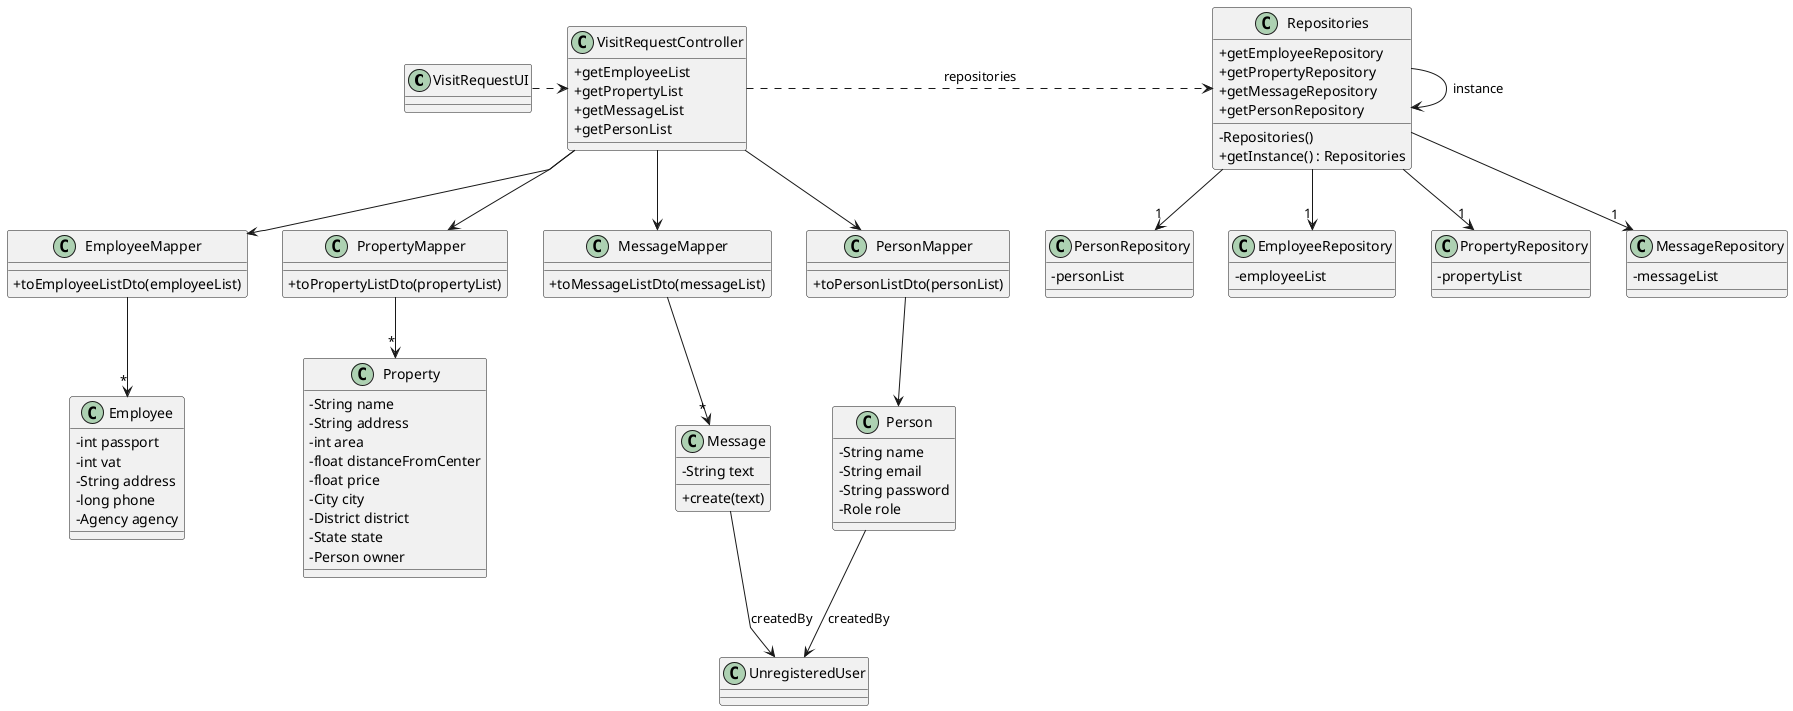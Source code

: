 @startuml

skinparam packageStyle rectangle
skinparam shadowing false
skinparam linetype polyline

skinparam classAttributeIconSize 0


class VisitRequestUI {}

class VisitRequestController {
    + getEmployeeList
    + getPropertyList
    + getMessageList
    + getPersonList
    }

class EmployeeMapper {
    +toEmployeeListDto(employeeList)
}

class PropertyMapper {
    +toPropertyListDto(propertyList)
}

class MessageMapper {
    +toMessageListDto(messageList)
}

class PersonMapper {
    +toPersonListDto(personList)
}

class Repositories {
    - Repositories()
    + getInstance() : Repositories
    + getEmployeeRepository
    + getPropertyRepository
    + getMessageRepository
    + getPersonRepository
    }

class PersonRepository {
    - personList
}

class EmployeeRepository {
    - employeeList
}

class PropertyRepository {
    - propertyList
}

class MessageRepository {
    - messageList
}

class Person {
    - String name
    - String email
    - String password
    - Role role
    }

class Employee {
    - int passport
    - int vat
    - String address
    - long phone
    - Agency agency
    }

class Property {
    - String name
    - String address
    - int area
    - float distanceFromCenter
    - float price
    - City city
    - District district
    - State state
    - Person owner
}

class Message {
    - String text

    + create(text)
}

VisitRequestUI .> VisitRequestController

VisitRequestController .> Repositories : repositories

VisitRequestController --> EmployeeMapper

VisitRequestController --> PropertyMapper

VisitRequestController --> PersonMapper

VisitRequestController --> MessageMapper

Repositories -> Repositories : instance

Repositories --> "1" PersonRepository

PersonMapper --> Person

Repositories --> "1" EmployeeRepository

EmployeeMapper --> "*" Employee

Repositories --> "1" PropertyRepository

PropertyMapper --> "*" Property

Repositories --> "1" MessageRepository

MessageMapper --> "*" Message

Message --> UnregisteredUser : createdBy

Person --> UnregisteredUser : createdBy

@enduml